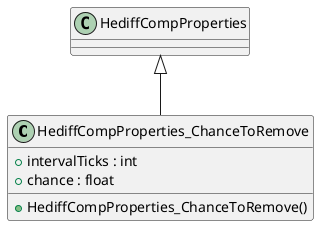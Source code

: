 @startuml
class HediffCompProperties_ChanceToRemove {
    + intervalTicks : int
    + chance : float
    + HediffCompProperties_ChanceToRemove()
}
HediffCompProperties <|-- HediffCompProperties_ChanceToRemove
@enduml
